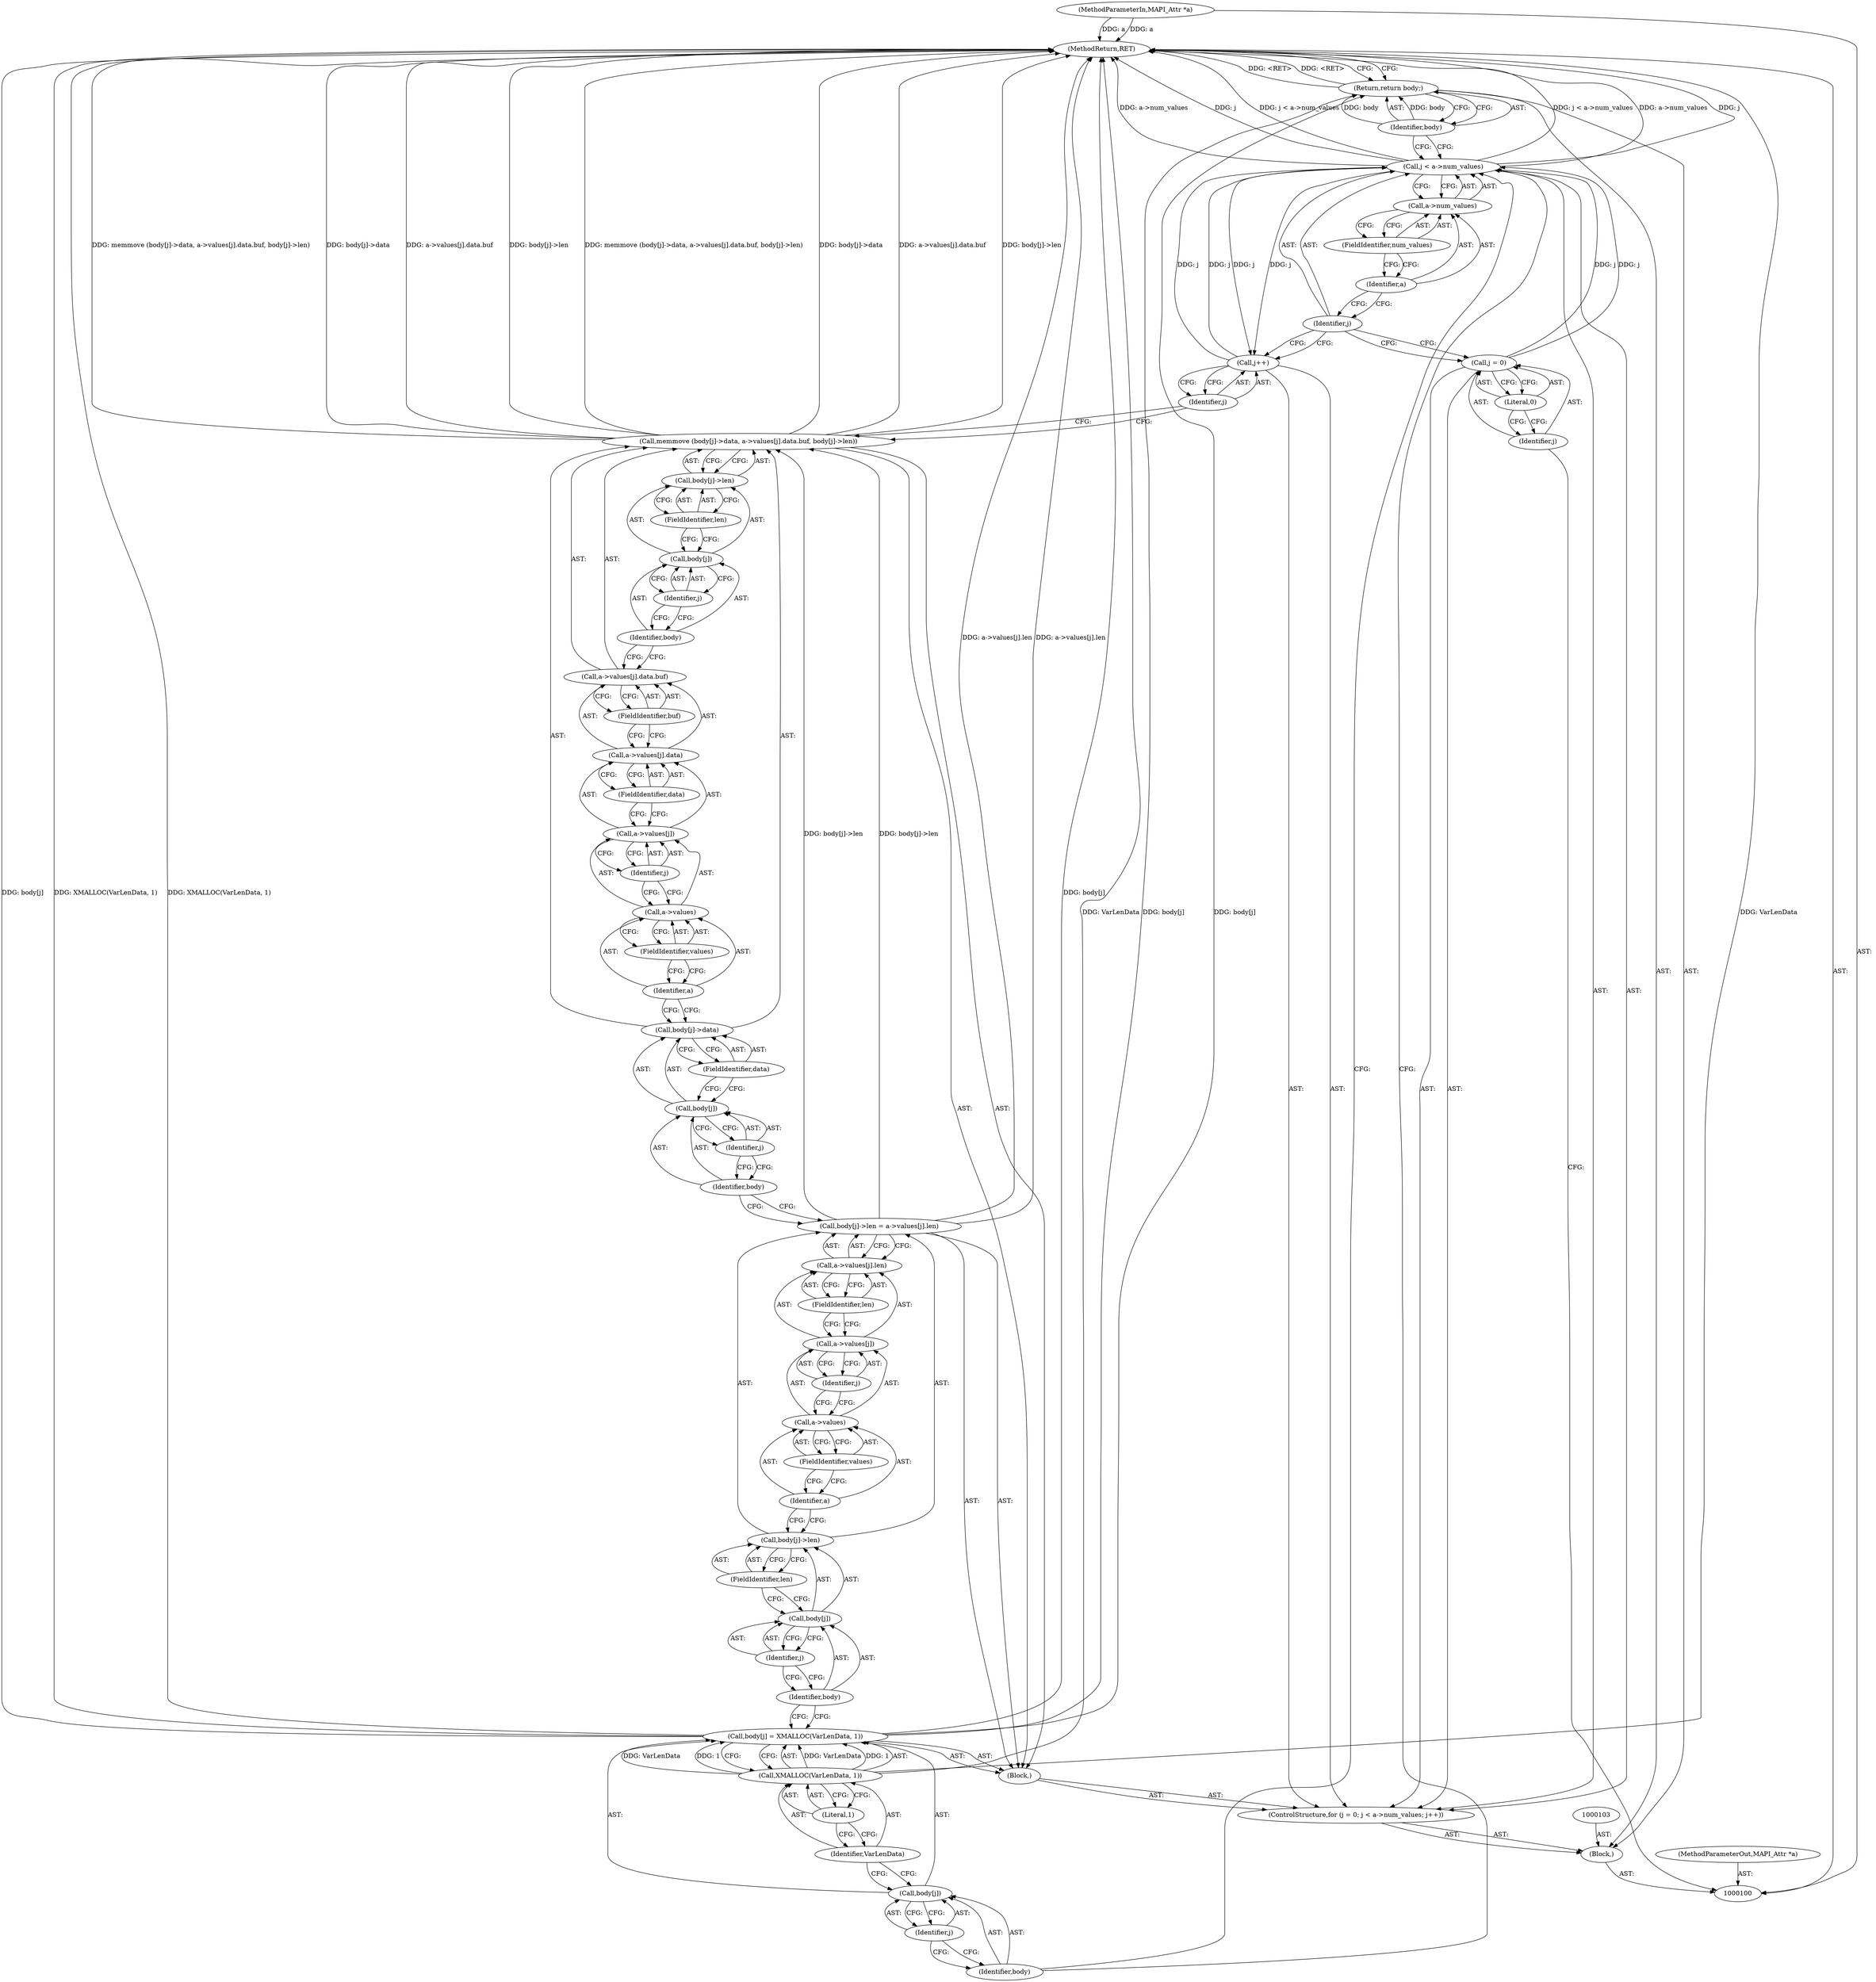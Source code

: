 digraph "1_tnef_8dccf79857ceeb7a6d3e42c1e762e7b865d5344d_0" {
"1000158" [label="(MethodReturn,RET)"];
"1000101" [label="(MethodParameterIn,MAPI_Attr *a)"];
"1000204" [label="(MethodParameterOut,MAPI_Attr *a)"];
"1000136" [label="(Call,memmove (body[j]->data, a->values[j].data.buf, body[j]->len))"];
"1000137" [label="(Call,body[j]->data)"];
"1000138" [label="(Call,body[j])"];
"1000139" [label="(Identifier,body)"];
"1000140" [label="(Identifier,j)"];
"1000141" [label="(FieldIdentifier,data)"];
"1000142" [label="(Call,a->values[j].data.buf)"];
"1000143" [label="(Call,a->values[j].data)"];
"1000144" [label="(Call,a->values[j])"];
"1000145" [label="(Call,a->values)"];
"1000146" [label="(Identifier,a)"];
"1000147" [label="(FieldIdentifier,values)"];
"1000148" [label="(Identifier,j)"];
"1000149" [label="(FieldIdentifier,data)"];
"1000150" [label="(FieldIdentifier,buf)"];
"1000151" [label="(Call,body[j]->len)"];
"1000152" [label="(Call,body[j])"];
"1000153" [label="(Identifier,body)"];
"1000154" [label="(Identifier,j)"];
"1000155" [label="(FieldIdentifier,len)"];
"1000157" [label="(Identifier,body)"];
"1000156" [label="(Return,return body;)"];
"1000102" [label="(Block,)"];
"1000105" [label="(Call,j = 0)"];
"1000106" [label="(Identifier,j)"];
"1000107" [label="(Literal,0)"];
"1000108" [label="(Call,j < a->num_values)"];
"1000109" [label="(Identifier,j)"];
"1000110" [label="(Call,a->num_values)"];
"1000111" [label="(Identifier,a)"];
"1000112" [label="(FieldIdentifier,num_values)"];
"1000113" [label="(Call,j++)"];
"1000114" [label="(Identifier,j)"];
"1000104" [label="(ControlStructure,for (j = 0; j < a->num_values; j++))"];
"1000115" [label="(Block,)"];
"1000116" [label="(Call,body[j] = XMALLOC(VarLenData, 1))"];
"1000117" [label="(Call,body[j])"];
"1000118" [label="(Identifier,body)"];
"1000120" [label="(Call,XMALLOC(VarLenData, 1))"];
"1000121" [label="(Identifier,VarLenData)"];
"1000122" [label="(Literal,1)"];
"1000119" [label="(Identifier,j)"];
"1000123" [label="(Call,body[j]->len = a->values[j].len)"];
"1000124" [label="(Call,body[j]->len)"];
"1000125" [label="(Call,body[j])"];
"1000126" [label="(Identifier,body)"];
"1000128" [label="(FieldIdentifier,len)"];
"1000129" [label="(Call,a->values[j].len)"];
"1000130" [label="(Call,a->values[j])"];
"1000131" [label="(Call,a->values)"];
"1000132" [label="(Identifier,a)"];
"1000133" [label="(FieldIdentifier,values)"];
"1000134" [label="(Identifier,j)"];
"1000135" [label="(FieldIdentifier,len)"];
"1000127" [label="(Identifier,j)"];
"1000158" -> "1000100"  [label="AST: "];
"1000158" -> "1000156"  [label="CFG: "];
"1000116" -> "1000158"  [label="DDG: body[j]"];
"1000116" -> "1000158"  [label="DDG: XMALLOC(VarLenData, 1)"];
"1000136" -> "1000158"  [label="DDG: a->values[j].data.buf"];
"1000136" -> "1000158"  [label="DDG: body[j]->len"];
"1000136" -> "1000158"  [label="DDG: memmove (body[j]->data, a->values[j].data.buf, body[j]->len)"];
"1000136" -> "1000158"  [label="DDG: body[j]->data"];
"1000108" -> "1000158"  [label="DDG: j < a->num_values"];
"1000108" -> "1000158"  [label="DDG: a->num_values"];
"1000108" -> "1000158"  [label="DDG: j"];
"1000123" -> "1000158"  [label="DDG: a->values[j].len"];
"1000120" -> "1000158"  [label="DDG: VarLenData"];
"1000101" -> "1000158"  [label="DDG: a"];
"1000156" -> "1000158"  [label="DDG: <RET>"];
"1000101" -> "1000100"  [label="AST: "];
"1000101" -> "1000158"  [label="DDG: a"];
"1000204" -> "1000100"  [label="AST: "];
"1000136" -> "1000115"  [label="AST: "];
"1000136" -> "1000151"  [label="CFG: "];
"1000137" -> "1000136"  [label="AST: "];
"1000142" -> "1000136"  [label="AST: "];
"1000151" -> "1000136"  [label="AST: "];
"1000114" -> "1000136"  [label="CFG: "];
"1000136" -> "1000158"  [label="DDG: a->values[j].data.buf"];
"1000136" -> "1000158"  [label="DDG: body[j]->len"];
"1000136" -> "1000158"  [label="DDG: memmove (body[j]->data, a->values[j].data.buf, body[j]->len)"];
"1000136" -> "1000158"  [label="DDG: body[j]->data"];
"1000123" -> "1000136"  [label="DDG: body[j]->len"];
"1000137" -> "1000136"  [label="AST: "];
"1000137" -> "1000141"  [label="CFG: "];
"1000138" -> "1000137"  [label="AST: "];
"1000141" -> "1000137"  [label="AST: "];
"1000146" -> "1000137"  [label="CFG: "];
"1000138" -> "1000137"  [label="AST: "];
"1000138" -> "1000140"  [label="CFG: "];
"1000139" -> "1000138"  [label="AST: "];
"1000140" -> "1000138"  [label="AST: "];
"1000141" -> "1000138"  [label="CFG: "];
"1000139" -> "1000138"  [label="AST: "];
"1000139" -> "1000123"  [label="CFG: "];
"1000140" -> "1000139"  [label="CFG: "];
"1000140" -> "1000138"  [label="AST: "];
"1000140" -> "1000139"  [label="CFG: "];
"1000138" -> "1000140"  [label="CFG: "];
"1000141" -> "1000137"  [label="AST: "];
"1000141" -> "1000138"  [label="CFG: "];
"1000137" -> "1000141"  [label="CFG: "];
"1000142" -> "1000136"  [label="AST: "];
"1000142" -> "1000150"  [label="CFG: "];
"1000143" -> "1000142"  [label="AST: "];
"1000150" -> "1000142"  [label="AST: "];
"1000153" -> "1000142"  [label="CFG: "];
"1000143" -> "1000142"  [label="AST: "];
"1000143" -> "1000149"  [label="CFG: "];
"1000144" -> "1000143"  [label="AST: "];
"1000149" -> "1000143"  [label="AST: "];
"1000150" -> "1000143"  [label="CFG: "];
"1000144" -> "1000143"  [label="AST: "];
"1000144" -> "1000148"  [label="CFG: "];
"1000145" -> "1000144"  [label="AST: "];
"1000148" -> "1000144"  [label="AST: "];
"1000149" -> "1000144"  [label="CFG: "];
"1000145" -> "1000144"  [label="AST: "];
"1000145" -> "1000147"  [label="CFG: "];
"1000146" -> "1000145"  [label="AST: "];
"1000147" -> "1000145"  [label="AST: "];
"1000148" -> "1000145"  [label="CFG: "];
"1000146" -> "1000145"  [label="AST: "];
"1000146" -> "1000137"  [label="CFG: "];
"1000147" -> "1000146"  [label="CFG: "];
"1000147" -> "1000145"  [label="AST: "];
"1000147" -> "1000146"  [label="CFG: "];
"1000145" -> "1000147"  [label="CFG: "];
"1000148" -> "1000144"  [label="AST: "];
"1000148" -> "1000145"  [label="CFG: "];
"1000144" -> "1000148"  [label="CFG: "];
"1000149" -> "1000143"  [label="AST: "];
"1000149" -> "1000144"  [label="CFG: "];
"1000143" -> "1000149"  [label="CFG: "];
"1000150" -> "1000142"  [label="AST: "];
"1000150" -> "1000143"  [label="CFG: "];
"1000142" -> "1000150"  [label="CFG: "];
"1000151" -> "1000136"  [label="AST: "];
"1000151" -> "1000155"  [label="CFG: "];
"1000152" -> "1000151"  [label="AST: "];
"1000155" -> "1000151"  [label="AST: "];
"1000136" -> "1000151"  [label="CFG: "];
"1000152" -> "1000151"  [label="AST: "];
"1000152" -> "1000154"  [label="CFG: "];
"1000153" -> "1000152"  [label="AST: "];
"1000154" -> "1000152"  [label="AST: "];
"1000155" -> "1000152"  [label="CFG: "];
"1000153" -> "1000152"  [label="AST: "];
"1000153" -> "1000142"  [label="CFG: "];
"1000154" -> "1000153"  [label="CFG: "];
"1000154" -> "1000152"  [label="AST: "];
"1000154" -> "1000153"  [label="CFG: "];
"1000152" -> "1000154"  [label="CFG: "];
"1000155" -> "1000151"  [label="AST: "];
"1000155" -> "1000152"  [label="CFG: "];
"1000151" -> "1000155"  [label="CFG: "];
"1000157" -> "1000156"  [label="AST: "];
"1000157" -> "1000108"  [label="CFG: "];
"1000156" -> "1000157"  [label="CFG: "];
"1000157" -> "1000156"  [label="DDG: body"];
"1000156" -> "1000102"  [label="AST: "];
"1000156" -> "1000157"  [label="CFG: "];
"1000157" -> "1000156"  [label="AST: "];
"1000158" -> "1000156"  [label="CFG: "];
"1000156" -> "1000158"  [label="DDG: <RET>"];
"1000157" -> "1000156"  [label="DDG: body"];
"1000116" -> "1000156"  [label="DDG: body[j]"];
"1000102" -> "1000100"  [label="AST: "];
"1000103" -> "1000102"  [label="AST: "];
"1000104" -> "1000102"  [label="AST: "];
"1000156" -> "1000102"  [label="AST: "];
"1000105" -> "1000104"  [label="AST: "];
"1000105" -> "1000107"  [label="CFG: "];
"1000106" -> "1000105"  [label="AST: "];
"1000107" -> "1000105"  [label="AST: "];
"1000109" -> "1000105"  [label="CFG: "];
"1000105" -> "1000108"  [label="DDG: j"];
"1000106" -> "1000105"  [label="AST: "];
"1000106" -> "1000100"  [label="CFG: "];
"1000107" -> "1000106"  [label="CFG: "];
"1000107" -> "1000105"  [label="AST: "];
"1000107" -> "1000106"  [label="CFG: "];
"1000105" -> "1000107"  [label="CFG: "];
"1000108" -> "1000104"  [label="AST: "];
"1000108" -> "1000110"  [label="CFG: "];
"1000109" -> "1000108"  [label="AST: "];
"1000110" -> "1000108"  [label="AST: "];
"1000118" -> "1000108"  [label="CFG: "];
"1000157" -> "1000108"  [label="CFG: "];
"1000108" -> "1000158"  [label="DDG: j < a->num_values"];
"1000108" -> "1000158"  [label="DDG: a->num_values"];
"1000108" -> "1000158"  [label="DDG: j"];
"1000113" -> "1000108"  [label="DDG: j"];
"1000105" -> "1000108"  [label="DDG: j"];
"1000108" -> "1000113"  [label="DDG: j"];
"1000109" -> "1000108"  [label="AST: "];
"1000109" -> "1000105"  [label="CFG: "];
"1000109" -> "1000113"  [label="CFG: "];
"1000111" -> "1000109"  [label="CFG: "];
"1000110" -> "1000108"  [label="AST: "];
"1000110" -> "1000112"  [label="CFG: "];
"1000111" -> "1000110"  [label="AST: "];
"1000112" -> "1000110"  [label="AST: "];
"1000108" -> "1000110"  [label="CFG: "];
"1000111" -> "1000110"  [label="AST: "];
"1000111" -> "1000109"  [label="CFG: "];
"1000112" -> "1000111"  [label="CFG: "];
"1000112" -> "1000110"  [label="AST: "];
"1000112" -> "1000111"  [label="CFG: "];
"1000110" -> "1000112"  [label="CFG: "];
"1000113" -> "1000104"  [label="AST: "];
"1000113" -> "1000114"  [label="CFG: "];
"1000114" -> "1000113"  [label="AST: "];
"1000109" -> "1000113"  [label="CFG: "];
"1000113" -> "1000108"  [label="DDG: j"];
"1000108" -> "1000113"  [label="DDG: j"];
"1000114" -> "1000113"  [label="AST: "];
"1000114" -> "1000136"  [label="CFG: "];
"1000113" -> "1000114"  [label="CFG: "];
"1000104" -> "1000102"  [label="AST: "];
"1000105" -> "1000104"  [label="AST: "];
"1000108" -> "1000104"  [label="AST: "];
"1000113" -> "1000104"  [label="AST: "];
"1000115" -> "1000104"  [label="AST: "];
"1000115" -> "1000104"  [label="AST: "];
"1000116" -> "1000115"  [label="AST: "];
"1000123" -> "1000115"  [label="AST: "];
"1000136" -> "1000115"  [label="AST: "];
"1000116" -> "1000115"  [label="AST: "];
"1000116" -> "1000120"  [label="CFG: "];
"1000117" -> "1000116"  [label="AST: "];
"1000120" -> "1000116"  [label="AST: "];
"1000126" -> "1000116"  [label="CFG: "];
"1000116" -> "1000158"  [label="DDG: body[j]"];
"1000116" -> "1000158"  [label="DDG: XMALLOC(VarLenData, 1)"];
"1000120" -> "1000116"  [label="DDG: VarLenData"];
"1000120" -> "1000116"  [label="DDG: 1"];
"1000116" -> "1000156"  [label="DDG: body[j]"];
"1000117" -> "1000116"  [label="AST: "];
"1000117" -> "1000119"  [label="CFG: "];
"1000118" -> "1000117"  [label="AST: "];
"1000119" -> "1000117"  [label="AST: "];
"1000121" -> "1000117"  [label="CFG: "];
"1000118" -> "1000117"  [label="AST: "];
"1000118" -> "1000108"  [label="CFG: "];
"1000119" -> "1000118"  [label="CFG: "];
"1000120" -> "1000116"  [label="AST: "];
"1000120" -> "1000122"  [label="CFG: "];
"1000121" -> "1000120"  [label="AST: "];
"1000122" -> "1000120"  [label="AST: "];
"1000116" -> "1000120"  [label="CFG: "];
"1000120" -> "1000158"  [label="DDG: VarLenData"];
"1000120" -> "1000116"  [label="DDG: VarLenData"];
"1000120" -> "1000116"  [label="DDG: 1"];
"1000121" -> "1000120"  [label="AST: "];
"1000121" -> "1000117"  [label="CFG: "];
"1000122" -> "1000121"  [label="CFG: "];
"1000122" -> "1000120"  [label="AST: "];
"1000122" -> "1000121"  [label="CFG: "];
"1000120" -> "1000122"  [label="CFG: "];
"1000119" -> "1000117"  [label="AST: "];
"1000119" -> "1000118"  [label="CFG: "];
"1000117" -> "1000119"  [label="CFG: "];
"1000123" -> "1000115"  [label="AST: "];
"1000123" -> "1000129"  [label="CFG: "];
"1000124" -> "1000123"  [label="AST: "];
"1000129" -> "1000123"  [label="AST: "];
"1000139" -> "1000123"  [label="CFG: "];
"1000123" -> "1000158"  [label="DDG: a->values[j].len"];
"1000123" -> "1000136"  [label="DDG: body[j]->len"];
"1000124" -> "1000123"  [label="AST: "];
"1000124" -> "1000128"  [label="CFG: "];
"1000125" -> "1000124"  [label="AST: "];
"1000128" -> "1000124"  [label="AST: "];
"1000132" -> "1000124"  [label="CFG: "];
"1000125" -> "1000124"  [label="AST: "];
"1000125" -> "1000127"  [label="CFG: "];
"1000126" -> "1000125"  [label="AST: "];
"1000127" -> "1000125"  [label="AST: "];
"1000128" -> "1000125"  [label="CFG: "];
"1000126" -> "1000125"  [label="AST: "];
"1000126" -> "1000116"  [label="CFG: "];
"1000127" -> "1000126"  [label="CFG: "];
"1000128" -> "1000124"  [label="AST: "];
"1000128" -> "1000125"  [label="CFG: "];
"1000124" -> "1000128"  [label="CFG: "];
"1000129" -> "1000123"  [label="AST: "];
"1000129" -> "1000135"  [label="CFG: "];
"1000130" -> "1000129"  [label="AST: "];
"1000135" -> "1000129"  [label="AST: "];
"1000123" -> "1000129"  [label="CFG: "];
"1000130" -> "1000129"  [label="AST: "];
"1000130" -> "1000134"  [label="CFG: "];
"1000131" -> "1000130"  [label="AST: "];
"1000134" -> "1000130"  [label="AST: "];
"1000135" -> "1000130"  [label="CFG: "];
"1000131" -> "1000130"  [label="AST: "];
"1000131" -> "1000133"  [label="CFG: "];
"1000132" -> "1000131"  [label="AST: "];
"1000133" -> "1000131"  [label="AST: "];
"1000134" -> "1000131"  [label="CFG: "];
"1000132" -> "1000131"  [label="AST: "];
"1000132" -> "1000124"  [label="CFG: "];
"1000133" -> "1000132"  [label="CFG: "];
"1000133" -> "1000131"  [label="AST: "];
"1000133" -> "1000132"  [label="CFG: "];
"1000131" -> "1000133"  [label="CFG: "];
"1000134" -> "1000130"  [label="AST: "];
"1000134" -> "1000131"  [label="CFG: "];
"1000130" -> "1000134"  [label="CFG: "];
"1000135" -> "1000129"  [label="AST: "];
"1000135" -> "1000130"  [label="CFG: "];
"1000129" -> "1000135"  [label="CFG: "];
"1000127" -> "1000125"  [label="AST: "];
"1000127" -> "1000126"  [label="CFG: "];
"1000125" -> "1000127"  [label="CFG: "];
}
